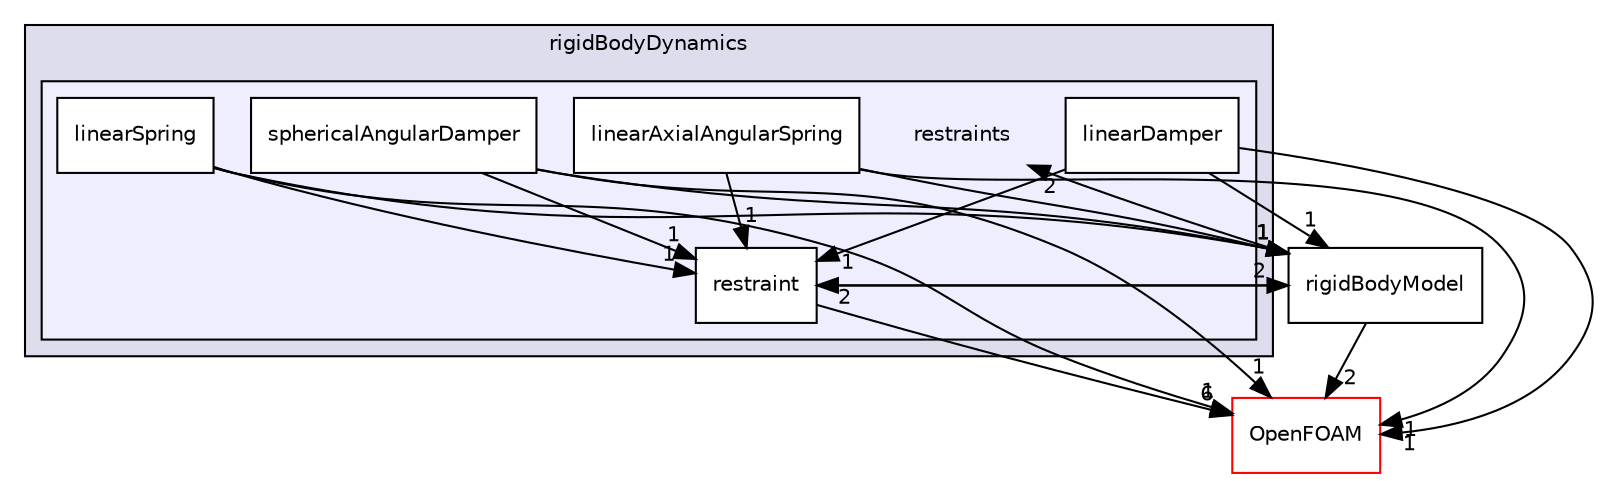 digraph "src/rigidBodyDynamics/restraints" {
  bgcolor=transparent;
  compound=true
  node [ fontsize="10", fontname="Helvetica"];
  edge [ labelfontsize="10", labelfontname="Helvetica"];
  subgraph clusterdir_910720b80d2212eaa7292c1abd76c375 {
    graph [ bgcolor="#ddddee", pencolor="black", label="rigidBodyDynamics" fontname="Helvetica", fontsize="10", URL="dir_910720b80d2212eaa7292c1abd76c375.html"]
  subgraph clusterdir_5934478bd312d980c3411c3627b10c8a {
    graph [ bgcolor="#eeeeff", pencolor="black", label="" URL="dir_5934478bd312d980c3411c3627b10c8a.html"];
    dir_5934478bd312d980c3411c3627b10c8a [shape=plaintext label="restraints"];
    dir_6ca9a331180dc7740f53437f9236cc98 [shape=box label="linearAxialAngularSpring" color="black" fillcolor="white" style="filled" URL="dir_6ca9a331180dc7740f53437f9236cc98.html"];
    dir_b37e899213a044276dc741d6bcf32c37 [shape=box label="linearDamper" color="black" fillcolor="white" style="filled" URL="dir_b37e899213a044276dc741d6bcf32c37.html"];
    dir_2bd76bfe16819387dd2b34c0e0b79799 [shape=box label="linearSpring" color="black" fillcolor="white" style="filled" URL="dir_2bd76bfe16819387dd2b34c0e0b79799.html"];
    dir_af944db0c164b1c029d2b46f26f41dd1 [shape=box label="restraint" color="black" fillcolor="white" style="filled" URL="dir_af944db0c164b1c029d2b46f26f41dd1.html"];
    dir_2d9bb4f13e9960d3e8cc1b57c587c489 [shape=box label="sphericalAngularDamper" color="black" fillcolor="white" style="filled" URL="dir_2d9bb4f13e9960d3e8cc1b57c587c489.html"];
  }
  }
  dir_c5473ff19b20e6ec4dfe5c310b3778a8 [shape=box label="OpenFOAM" color="red" URL="dir_c5473ff19b20e6ec4dfe5c310b3778a8.html"];
  dir_01d230fdb888802d871acc5f0e1690e2 [shape=box label="rigidBodyModel" URL="dir_01d230fdb888802d871acc5f0e1690e2.html"];
  dir_2bd76bfe16819387dd2b34c0e0b79799->dir_af944db0c164b1c029d2b46f26f41dd1 [headlabel="1", labeldistance=1.5 headhref="dir_002661_002663.html"];
  dir_2bd76bfe16819387dd2b34c0e0b79799->dir_c5473ff19b20e6ec4dfe5c310b3778a8 [headlabel="1", labeldistance=1.5 headhref="dir_002661_001896.html"];
  dir_2bd76bfe16819387dd2b34c0e0b79799->dir_01d230fdb888802d871acc5f0e1690e2 [headlabel="1", labeldistance=1.5 headhref="dir_002661_002667.html"];
  dir_af944db0c164b1c029d2b46f26f41dd1->dir_c5473ff19b20e6ec4dfe5c310b3778a8 [headlabel="6", labeldistance=1.5 headhref="dir_002663_001896.html"];
  dir_af944db0c164b1c029d2b46f26f41dd1->dir_01d230fdb888802d871acc5f0e1690e2 [headlabel="2", labeldistance=1.5 headhref="dir_002663_002667.html"];
  dir_2d9bb4f13e9960d3e8cc1b57c587c489->dir_af944db0c164b1c029d2b46f26f41dd1 [headlabel="1", labeldistance=1.5 headhref="dir_002664_002663.html"];
  dir_2d9bb4f13e9960d3e8cc1b57c587c489->dir_c5473ff19b20e6ec4dfe5c310b3778a8 [headlabel="1", labeldistance=1.5 headhref="dir_002664_001896.html"];
  dir_2d9bb4f13e9960d3e8cc1b57c587c489->dir_01d230fdb888802d871acc5f0e1690e2 [headlabel="1", labeldistance=1.5 headhref="dir_002664_002667.html"];
  dir_b37e899213a044276dc741d6bcf32c37->dir_af944db0c164b1c029d2b46f26f41dd1 [headlabel="1", labeldistance=1.5 headhref="dir_002659_002663.html"];
  dir_b37e899213a044276dc741d6bcf32c37->dir_c5473ff19b20e6ec4dfe5c310b3778a8 [headlabel="1", labeldistance=1.5 headhref="dir_002659_001896.html"];
  dir_b37e899213a044276dc741d6bcf32c37->dir_01d230fdb888802d871acc5f0e1690e2 [headlabel="1", labeldistance=1.5 headhref="dir_002659_002667.html"];
  dir_6ca9a331180dc7740f53437f9236cc98->dir_af944db0c164b1c029d2b46f26f41dd1 [headlabel="1", labeldistance=1.5 headhref="dir_002654_002663.html"];
  dir_6ca9a331180dc7740f53437f9236cc98->dir_c5473ff19b20e6ec4dfe5c310b3778a8 [headlabel="1", labeldistance=1.5 headhref="dir_002654_001896.html"];
  dir_6ca9a331180dc7740f53437f9236cc98->dir_01d230fdb888802d871acc5f0e1690e2 [headlabel="1", labeldistance=1.5 headhref="dir_002654_002667.html"];
  dir_01d230fdb888802d871acc5f0e1690e2->dir_5934478bd312d980c3411c3627b10c8a [headlabel="2", labeldistance=1.5 headhref="dir_002667_002653.html"];
  dir_01d230fdb888802d871acc5f0e1690e2->dir_af944db0c164b1c029d2b46f26f41dd1 [headlabel="2", labeldistance=1.5 headhref="dir_002667_002663.html"];
  dir_01d230fdb888802d871acc5f0e1690e2->dir_c5473ff19b20e6ec4dfe5c310b3778a8 [headlabel="2", labeldistance=1.5 headhref="dir_002667_001896.html"];
}

